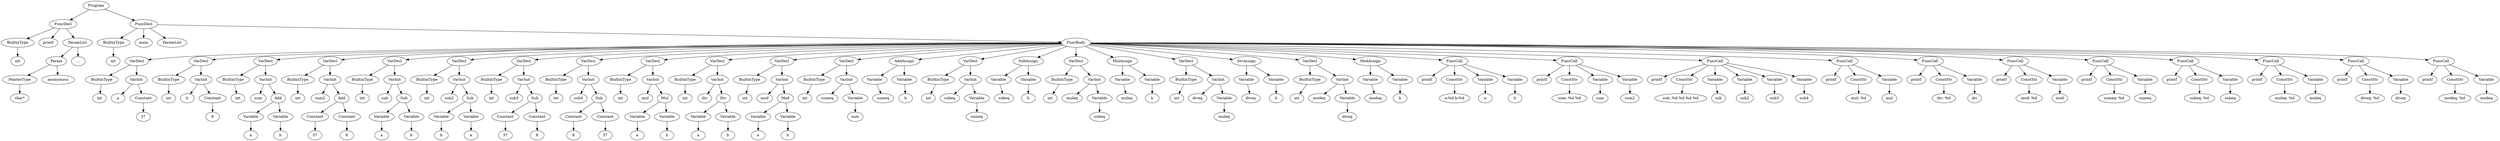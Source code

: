digraph {
Program [label = Program]
Program -> FuncDecl_5217731136
FuncDecl_5217731136 [label = FuncDecl]
FuncDecl_5217731136 -> BuiltinType_5217730800
BuiltinType_5217730800 [label = BuiltinType]
"int_5217730800" [label = "int"]
BuiltinType_5217730800 -> "int_5217730800"
printf_5217731136[ label = printf]
FuncDecl_5217731136 -> printf_5217731136
FuncDecl_5217731136 -> ParamList_5217731072
ParamList_5217731072 [label = ParamList]
ParamList_5217731072 -> Param_5217731024
Param_5217731024 [label = Param]
Param_5217731024 -> PointerType_5217730960
PointerType_5217730960 [label = PointerType]
"char*_5217730960" [label = "char*"]
PointerType_5217730960 -> "char*_5217730960"
anonymous_5217731024 [label = anonymous]
Param_5217731024 -> anonymous_5217731024
"..._5217731072" [label = "..."]
ParamList_5217731072 -> "..._5217731072"
Program -> FuncDecl_5217741856
FuncDecl_5217741856 [label = FuncDecl]
FuncDecl_5217741856 -> BuiltinType_5217731216
BuiltinType_5217731216 [label = BuiltinType]
"int_5217731216" [label = "int"]
BuiltinType_5217731216 -> "int_5217731216"
main_5217741856[ label = main]
FuncDecl_5217741856 -> main_5217741856
FuncDecl_5217741856 -> ParamList_5217731312
ParamList_5217731312 [label = ParamList]
FuncDecl_5217741856 -> FuncBody_5217738320
FuncBody_5217738320 [label = FuncBody]
FuncBody_5217738320 -> VarDecl_5217731648
VarDecl_5217731648 [label = VarDecl]
VarDecl_5217731648 -> BuiltinType_5217731392
BuiltinType_5217731392 [label = BuiltinType]
"int_5217731392" [label = "int"]
BuiltinType_5217731392 -> "int_5217731392"
VarDecl_5217731648 -> VarInit_5217731552
VarInit_5217731552 [label = VarInit]
a_5217731552 [label = a]
VarInit_5217731552 -> a_5217731552
VarInit_5217731552 -> Constant_5217731488
Constant_5217731488 [label = Constant]
int_5217731488 [label = "37"]
Constant_5217731488 -> int_5217731488
FuncBody_5217738320 -> VarDecl_5217731952
VarDecl_5217731952 [label = VarDecl]
VarDecl_5217731952 -> BuiltinType_5217731696
BuiltinType_5217731696 [label = BuiltinType]
"int_5217731696" [label = "int"]
BuiltinType_5217731696 -> "int_5217731696"
VarDecl_5217731952 -> VarInit_5217731856
VarInit_5217731856 [label = VarInit]
b_5217731856 [label = b]
VarInit_5217731856 -> b_5217731856
VarInit_5217731856 -> Constant_5217731792
Constant_5217731792 [label = Constant]
int_5217731792 [label = "8"]
Constant_5217731792 -> int_5217731792
FuncBody_5217738320 -> VarDecl_5217732336
VarDecl_5217732336 [label = VarDecl]
VarDecl_5217732336 -> BuiltinType_5217732000
BuiltinType_5217732000 [label = BuiltinType]
"int_5217732000" [label = "int"]
BuiltinType_5217732000 -> "int_5217732000"
VarDecl_5217732336 -> VarInit_5217732256
VarInit_5217732256 [label = VarInit]
sum_5217732256 [label = sum]
VarInit_5217732256 -> sum_5217732256
VarInit_5217732256 -> Add_5217732224
Add_5217732224 [label = Add]
Add_5217732224 -> Variable_5217732128
Variable_5217732128 [label = Variable]
a_5217732128 [label = a]
Variable_5217732128 -> a_5217732128
Add_5217732224 -> Variable_5217732192
Variable_5217732192 [label = Variable]
b_5217732192 [label = b]
Variable_5217732192 -> b_5217732192
FuncBody_5217738320 -> VarDecl_5217732736
VarDecl_5217732736 [label = VarDecl]
VarDecl_5217732736 -> BuiltinType_5217732400
BuiltinType_5217732400 [label = BuiltinType]
"int_5217732400" [label = "int"]
BuiltinType_5217732400 -> "int_5217732400"
VarDecl_5217732736 -> VarInit_5217732656
VarInit_5217732656 [label = VarInit]
sum2_5217732656 [label = sum2]
VarInit_5217732656 -> sum2_5217732656
VarInit_5217732656 -> Add_5217732624
Add_5217732624 [label = Add]
Add_5217732624 -> Constant_5217732496
Constant_5217732496 [label = Constant]
int_5217732496 [label = "37"]
Constant_5217732496 -> int_5217732496
Add_5217732624 -> Constant_5217732560
Constant_5217732560 [label = Constant]
int_5217732560 [label = "8"]
Constant_5217732560 -> int_5217732560
FuncBody_5217738320 -> VarDecl_5217733120
VarDecl_5217733120 [label = VarDecl]
VarDecl_5217733120 -> BuiltinType_5217732768
BuiltinType_5217732768 [label = BuiltinType]
"int_5217732768" [label = "int"]
BuiltinType_5217732768 -> "int_5217732768"
VarDecl_5217733120 -> VarInit_5217733024
VarInit_5217733024 [label = VarInit]
sub_5217733024 [label = sub]
VarInit_5217733024 -> sub_5217733024
VarInit_5217733024 -> Sub_5217732992
Sub_5217732992 [label = Sub]
Sub_5217732992 -> Variable_5217732896
Variable_5217732896 [label = Variable]
a_5217732896 [label = a]
Variable_5217732896 -> a_5217732896
Sub_5217732992 -> Variable_5217732960
Variable_5217732960 [label = Variable]
b_5217732960 [label = b]
Variable_5217732960 -> b_5217732960
FuncBody_5217738320 -> VarDecl_5217733536
VarDecl_5217733536 [label = VarDecl]
VarDecl_5217733536 -> BuiltinType_5217733216
BuiltinType_5217733216 [label = BuiltinType]
"int_5217733216" [label = "int"]
BuiltinType_5217733216 -> "int_5217733216"
VarDecl_5217733536 -> VarInit_5217733440
VarInit_5217733440 [label = VarInit]
sub2_5217733440 [label = sub2]
VarInit_5217733440 -> sub2_5217733440
VarInit_5217733440 -> Sub_5217733408
Sub_5217733408 [label = Sub]
Sub_5217733408 -> Variable_5217733312
Variable_5217733312 [label = Variable]
b_5217733312 [label = b]
Variable_5217733312 -> b_5217733312
Sub_5217733408 -> Variable_5217733376
Variable_5217733376 [label = Variable]
a_5217733376 [label = a]
Variable_5217733376 -> a_5217733376
FuncBody_5217738320 -> VarDecl_5217733920
VarDecl_5217733920 [label = VarDecl]
VarDecl_5217733920 -> BuiltinType_5217733568
BuiltinType_5217733568 [label = BuiltinType]
"int_5217733568" [label = "int"]
BuiltinType_5217733568 -> "int_5217733568"
VarDecl_5217733920 -> VarInit_5217733824
VarInit_5217733824 [label = VarInit]
sub3_5217733824 [label = sub3]
VarInit_5217733824 -> sub3_5217733824
VarInit_5217733824 -> Sub_5217733792
Sub_5217733792 [label = Sub]
Sub_5217733792 -> Constant_5217733664
Constant_5217733664 [label = Constant]
int_5217733664 [label = "37"]
Constant_5217733664 -> int_5217733664
Sub_5217733792 -> Constant_5217733728
Constant_5217733728 [label = Constant]
int_5217733728 [label = "8"]
Constant_5217733728 -> int_5217733728
FuncBody_5217738320 -> VarDecl_5217734304
VarDecl_5217734304 [label = VarDecl]
VarDecl_5217734304 -> BuiltinType_5217733952
BuiltinType_5217733952 [label = BuiltinType]
"int_5217733952" [label = "int"]
BuiltinType_5217733952 -> "int_5217733952"
VarDecl_5217734304 -> VarInit_5217734208
VarInit_5217734208 [label = VarInit]
sub4_5217734208 [label = sub4]
VarInit_5217734208 -> sub4_5217734208
VarInit_5217734208 -> Sub_5217734176
Sub_5217734176 [label = Sub]
Sub_5217734176 -> Constant_5217734048
Constant_5217734048 [label = Constant]
int_5217734048 [label = "8"]
Constant_5217734048 -> int_5217734048
Sub_5217734176 -> Constant_5217734112
Constant_5217734112 [label = Constant]
int_5217734112 [label = "37"]
Constant_5217734112 -> int_5217734112
FuncBody_5217738320 -> VarDecl_5217734688
VarDecl_5217734688 [label = VarDecl]
VarDecl_5217734688 -> BuiltinType_5217734336
BuiltinType_5217734336 [label = BuiltinType]
"int_5217734336" [label = "int"]
BuiltinType_5217734336 -> "int_5217734336"
VarDecl_5217734688 -> VarInit_5217734592
VarInit_5217734592 [label = VarInit]
mul_5217734592 [label = mul]
VarInit_5217734592 -> mul_5217734592
VarInit_5217734592 -> Mul_5217734560
Mul_5217734560 [label = Mul]
Mul_5217734560 -> Variable_5217734464
Variable_5217734464 [label = Variable]
a_5217734464 [label = a]
Variable_5217734464 -> a_5217734464
Mul_5217734560 -> Variable_5217734528
Variable_5217734528 [label = Variable]
b_5217734528 [label = b]
Variable_5217734528 -> b_5217734528
FuncBody_5217738320 -> VarDecl_5217735136
VarDecl_5217735136 [label = VarDecl]
VarDecl_5217735136 -> BuiltinType_5217733152
BuiltinType_5217733152 [label = BuiltinType]
"int_5217733152" [label = "int"]
BuiltinType_5217733152 -> "int_5217733152"
VarDecl_5217735136 -> VarInit_5217735040
VarInit_5217735040 [label = VarInit]
div_5217735040 [label = div]
VarInit_5217735040 -> div_5217735040
VarInit_5217735040 -> Div_5217735008
Div_5217735008 [label = Div]
Div_5217735008 -> Variable_5217734912
Variable_5217734912 [label = Variable]
a_5217734912 [label = a]
Variable_5217734912 -> a_5217734912
Div_5217735008 -> Variable_5217734976
Variable_5217734976 [label = Variable]
b_5217734976 [label = b]
Variable_5217734976 -> b_5217734976
FuncBody_5217738320 -> VarDecl_5217735520
VarDecl_5217735520 [label = VarDecl]
VarDecl_5217735520 -> BuiltinType_5217735168
BuiltinType_5217735168 [label = BuiltinType]
"int_5217735168" [label = "int"]
BuiltinType_5217735168 -> "int_5217735168"
VarDecl_5217735520 -> VarInit_5217735424
VarInit_5217735424 [label = VarInit]
mod_5217735424 [label = mod]
VarInit_5217735424 -> mod_5217735424
VarInit_5217735424 -> Mod_5217735392
Mod_5217735392 [label = Mod]
Mod_5217735392 -> Variable_5217735296
Variable_5217735296 [label = Variable]
a_5217735296 [label = a]
Variable_5217735296 -> a_5217735296
Mod_5217735392 -> Variable_5217735360
Variable_5217735360 [label = Variable]
b_5217735360 [label = b]
Variable_5217735360 -> b_5217735360
FuncBody_5217738320 -> VarDecl_5217735808
VarDecl_5217735808 [label = VarDecl]
VarDecl_5217735808 -> BuiltinType_5217735552
BuiltinType_5217735552 [label = BuiltinType]
"int_5217735552" [label = "int"]
BuiltinType_5217735552 -> "int_5217735552"
VarDecl_5217735808 -> VarInit_5217735712
VarInit_5217735712 [label = VarInit]
sumeq_5217735712 [label = sumeq]
VarInit_5217735712 -> sumeq_5217735712
VarInit_5217735712 -> Variable_5217735680
Variable_5217735680 [label = Variable]
sum_5217735680 [label = sum]
Variable_5217735680 -> sum_5217735680
FuncBody_5217738320 -> AddAssign_5217735968
AddAssign_5217735968 [label = AddAssign]
AddAssign_5217735968 -> Variable_5217735872
Variable_5217735872 [label = Variable]
sumeq_5217735872 [label = sumeq]
Variable_5217735872 -> sumeq_5217735872
AddAssign_5217735968 -> Variable_5217735936
Variable_5217735936 [label = Variable]
b_5217735936 [label = b]
Variable_5217735936 -> b_5217735936
FuncBody_5217738320 -> VarDecl_5217736256
VarDecl_5217736256 [label = VarDecl]
VarDecl_5217736256 -> BuiltinType_5217736000
BuiltinType_5217736000 [label = BuiltinType]
"int_5217736000" [label = "int"]
BuiltinType_5217736000 -> "int_5217736000"
VarDecl_5217736256 -> VarInit_5217736160
VarInit_5217736160 [label = VarInit]
subeq_5217736160 [label = subeq]
VarInit_5217736160 -> subeq_5217736160
VarInit_5217736160 -> Variable_5217736128
Variable_5217736128 [label = Variable]
sumeq_5217736128 [label = sumeq]
Variable_5217736128 -> sumeq_5217736128
FuncBody_5217738320 -> SubAssign_5217736416
SubAssign_5217736416 [label = SubAssign]
SubAssign_5217736416 -> Variable_5217736320
Variable_5217736320 [label = Variable]
subeq_5217736320 [label = subeq]
Variable_5217736320 -> subeq_5217736320
SubAssign_5217736416 -> Variable_5217736384
Variable_5217736384 [label = Variable]
b_5217736384 [label = b]
Variable_5217736384 -> b_5217736384
FuncBody_5217738320 -> VarDecl_5217736704
VarDecl_5217736704 [label = VarDecl]
VarDecl_5217736704 -> BuiltinType_5217736448
BuiltinType_5217736448 [label = BuiltinType]
"int_5217736448" [label = "int"]
BuiltinType_5217736448 -> "int_5217736448"
VarDecl_5217736704 -> VarInit_5217736608
VarInit_5217736608 [label = VarInit]
muleq_5217736608 [label = muleq]
VarInit_5217736608 -> muleq_5217736608
VarInit_5217736608 -> Variable_5217736576
Variable_5217736576 [label = Variable]
subeq_5217736576 [label = subeq]
Variable_5217736576 -> subeq_5217736576
FuncBody_5217738320 -> MulAssign_5217736864
MulAssign_5217736864 [label = MulAssign]
MulAssign_5217736864 -> Variable_5217736768
Variable_5217736768 [label = Variable]
muleq_5217736768 [label = muleq]
Variable_5217736768 -> muleq_5217736768
MulAssign_5217736864 -> Variable_5217736832
Variable_5217736832 [label = Variable]
b_5217736832 [label = b]
Variable_5217736832 -> b_5217736832
FuncBody_5217738320 -> VarDecl_5217737408
VarDecl_5217737408 [label = VarDecl]
VarDecl_5217737408 -> BuiltinType_5217737152
BuiltinType_5217737152 [label = BuiltinType]
"int_5217737152" [label = "int"]
BuiltinType_5217737152 -> "int_5217737152"
VarDecl_5217737408 -> VarInit_5217737312
VarInit_5217737312 [label = VarInit]
diveq_5217737312 [label = diveq]
VarInit_5217737312 -> diveq_5217737312
VarInit_5217737312 -> Variable_5217737280
Variable_5217737280 [label = Variable]
muleq_5217737280 [label = muleq]
Variable_5217737280 -> muleq_5217737280
FuncBody_5217738320 -> DivAssign_5217737568
DivAssign_5217737568 [label = DivAssign]
DivAssign_5217737568 -> Variable_5217737472
Variable_5217737472 [label = Variable]
diveq_5217737472 [label = diveq]
Variable_5217737472 -> diveq_5217737472
DivAssign_5217737568 -> Variable_5217737536
Variable_5217737536 [label = Variable]
b_5217737536 [label = b]
Variable_5217737536 -> b_5217737536
FuncBody_5217738320 -> VarDecl_5217737856
VarDecl_5217737856 [label = VarDecl]
VarDecl_5217737856 -> BuiltinType_5217737600
BuiltinType_5217737600 [label = BuiltinType]
"int_5217737600" [label = "int"]
BuiltinType_5217737600 -> "int_5217737600"
VarDecl_5217737856 -> VarInit_5217737760
VarInit_5217737760 [label = VarInit]
modeq_5217737760 [label = modeq]
VarInit_5217737760 -> modeq_5217737760
VarInit_5217737760 -> Variable_5217737728
Variable_5217737728 [label = Variable]
diveq_5217737728 [label = diveq]
Variable_5217737728 -> diveq_5217737728
FuncBody_5217738320 -> ModAssign_5217738016
ModAssign_5217738016 [label = ModAssign]
ModAssign_5217738016 -> Variable_5217737920
Variable_5217737920 [label = Variable]
modeq_5217737920 [label = modeq]
Variable_5217737920 -> modeq_5217737920
ModAssign_5217738016 -> Variable_5217737984
Variable_5217737984 [label = Variable]
b_5217737984 [label = b]
Variable_5217737984 -> b_5217737984
FuncBody_5217738320 -> FuncCall_5217738336
FuncCall_5217738336 [label = FuncCall]
printf_5217738336[ label = printf]
FuncCall_5217738336 -> printf_5217738336
FuncCall_5217738336 -> ConstStr_5217738112
ConstStr_5217738112 [label = ConstStr]
str_5217738112 [label = "a:%d b:%d"]
ConstStr_5217738112 -> str_5217738112
FuncCall_5217738336 -> Variable_5217738288
Variable_5217738288 [label = Variable]
a_5217738288 [label = a]
Variable_5217738288 -> a_5217738288
FuncCall_5217738336 -> Variable_5217734752
Variable_5217734752 [label = Variable]
b_5217734752 [label = b]
Variable_5217734752 -> b_5217734752
FuncBody_5217738320 -> FuncCall_5217738704
FuncCall_5217738704 [label = FuncCall]
printf_5217738704[ label = printf]
FuncCall_5217738704 -> printf_5217738704
FuncCall_5217738704 -> ConstStr_5217738416
ConstStr_5217738416 [label = ConstStr]
str_5217738416 [label = "sum: %d %d"]
ConstStr_5217738416 -> str_5217738416
FuncCall_5217738704 -> Variable_5217738576
Variable_5217738576 [label = Variable]
sum_5217738576 [label = sum]
Variable_5217738576 -> sum_5217738576
FuncCall_5217738704 -> Variable_5217738640
Variable_5217738640 [label = Variable]
sum2_5217738640 [label = sum2]
Variable_5217738640 -> sum2_5217738640
FuncBody_5217738320 -> FuncCall_5217739296
FuncCall_5217739296 [label = FuncCall]
printf_5217739296[ label = printf]
FuncCall_5217739296 -> printf_5217739296
FuncCall_5217739296 -> ConstStr_5217738816
ConstStr_5217738816 [label = ConstStr]
str_5217738816 [label = "sub: %d %d %d %d"]
ConstStr_5217738816 -> str_5217738816
FuncCall_5217739296 -> Variable_5217738976
Variable_5217738976 [label = Variable]
sub_5217738976 [label = sub]
Variable_5217738976 -> sub_5217738976
FuncCall_5217739296 -> Variable_5217739040
Variable_5217739040 [label = Variable]
sub2_5217739040 [label = sub2]
Variable_5217739040 -> sub2_5217739040
FuncCall_5217739296 -> Variable_5217739136
Variable_5217739136 [label = Variable]
sub3_5217739136 [label = sub3]
Variable_5217739136 -> sub3_5217739136
FuncCall_5217739296 -> Variable_5217739200
Variable_5217739200 [label = Variable]
sub4_5217739200 [label = sub4]
Variable_5217739200 -> sub4_5217739200
FuncBody_5217738320 -> FuncCall_5217739568
FuncCall_5217739568 [label = FuncCall]
printf_5217739568[ label = printf]
FuncCall_5217739568 -> printf_5217739568
FuncCall_5217739568 -> ConstStr_5217739376
ConstStr_5217739376 [label = ConstStr]
str_5217739376 [label = "mul: %d"]
ConstStr_5217739376 -> str_5217739376
FuncCall_5217739568 -> Variable_5217739536
Variable_5217739536 [label = Variable]
mul_5217739536 [label = mul]
Variable_5217739536 -> mul_5217739536
FuncBody_5217738320 -> FuncCall_5217739888
FuncCall_5217739888 [label = FuncCall]
printf_5217739888[ label = printf]
FuncCall_5217739888 -> printf_5217739888
FuncCall_5217739888 -> ConstStr_5217739680
ConstStr_5217739680 [label = ConstStr]
str_5217739680 [label = "div: %d"]
ConstStr_5217739680 -> str_5217739680
FuncCall_5217739888 -> Variable_5217739840
Variable_5217739840 [label = Variable]
div_5217739840 [label = div]
Variable_5217739840 -> div_5217739840
FuncBody_5217738320 -> FuncCall_5217740208
FuncCall_5217740208 [label = FuncCall]
printf_5217740208[ label = printf]
FuncCall_5217740208 -> printf_5217740208
FuncCall_5217740208 -> ConstStr_5217740000
ConstStr_5217740000 [label = ConstStr]
str_5217740000 [label = "mod: %d"]
ConstStr_5217740000 -> str_5217740000
FuncCall_5217740208 -> Variable_5217740160
Variable_5217740160 [label = Variable]
mod_5217740160 [label = mod]
Variable_5217740160 -> mod_5217740160
FuncBody_5217738320 -> FuncCall_5217740528
FuncCall_5217740528 [label = FuncCall]
printf_5217740528[ label = printf]
FuncCall_5217740528 -> printf_5217740528
FuncCall_5217740528 -> ConstStr_5217740320
ConstStr_5217740320 [label = ConstStr]
str_5217740320 [label = "sumeq: %d"]
ConstStr_5217740320 -> str_5217740320
FuncCall_5217740528 -> Variable_5217740480
Variable_5217740480 [label = Variable]
sumeq_5217740480 [label = sumeq]
Variable_5217740480 -> sumeq_5217740480
FuncBody_5217738320 -> FuncCall_5217740848
FuncCall_5217740848 [label = FuncCall]
printf_5217740848[ label = printf]
FuncCall_5217740848 -> printf_5217740848
FuncCall_5217740848 -> ConstStr_5217740640
ConstStr_5217740640 [label = ConstStr]
str_5217740640 [label = "subeq: %d"]
ConstStr_5217740640 -> str_5217740640
FuncCall_5217740848 -> Variable_5217740800
Variable_5217740800 [label = Variable]
subeq_5217740800 [label = subeq]
Variable_5217740800 -> subeq_5217740800
FuncBody_5217738320 -> FuncCall_5217741168
FuncCall_5217741168 [label = FuncCall]
printf_5217741168[ label = printf]
FuncCall_5217741168 -> printf_5217741168
FuncCall_5217741168 -> ConstStr_5217740960
ConstStr_5217740960 [label = ConstStr]
str_5217740960 [label = "muleq: %d"]
ConstStr_5217740960 -> str_5217740960
FuncCall_5217741168 -> Variable_5217741120
Variable_5217741120 [label = Variable]
muleq_5217741120 [label = muleq]
Variable_5217741120 -> muleq_5217741120
FuncBody_5217738320 -> FuncCall_5217741488
FuncCall_5217741488 [label = FuncCall]
printf_5217741488[ label = printf]
FuncCall_5217741488 -> printf_5217741488
FuncCall_5217741488 -> ConstStr_5217741280
ConstStr_5217741280 [label = ConstStr]
str_5217741280 [label = "diveq: %d"]
ConstStr_5217741280 -> str_5217741280
FuncCall_5217741488 -> Variable_5217741440
Variable_5217741440 [label = Variable]
diveq_5217741440 [label = diveq]
Variable_5217741440 -> diveq_5217741440
FuncBody_5217738320 -> FuncCall_5217741808
FuncCall_5217741808 [label = FuncCall]
printf_5217741808[ label = printf]
FuncCall_5217741808 -> printf_5217741808
FuncCall_5217741808 -> ConstStr_5217741600
ConstStr_5217741600 [label = ConstStr]
str_5217741600 [label = "modeq: %d"]
ConstStr_5217741600 -> str_5217741600
FuncCall_5217741808 -> Variable_5217741760
Variable_5217741760 [label = Variable]
modeq_5217741760 [label = modeq]
Variable_5217741760 -> modeq_5217741760
}
